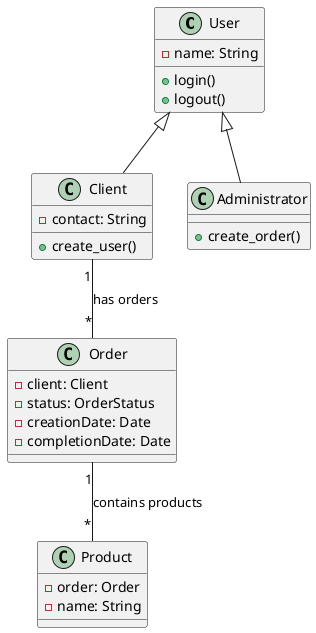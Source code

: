 @startuml

class User {
    - name: String
    + login()
    + logout()
}

class Client {
    - contact: String
    + create_user()
}

class Administrator {
    + create_order()
}


class Order {
    - client: Client
    - status: OrderStatus
    - creationDate: Date
    - completionDate: Date
}

class Product {
    - order: Order
    - name: String
}


User <|-- Client
User <|--  Administrator

Client "1" -- "*" Order : has orders
Order "1" -- "*" Product : contains products

@enduml